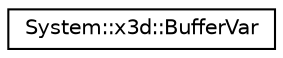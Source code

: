 digraph G
{
  edge [fontname="Helvetica",fontsize="10",labelfontname="Helvetica",labelfontsize="10"];
  node [fontname="Helvetica",fontsize="10",shape=record];
  rankdir="LR";
  Node1 [label="System::x3d::BufferVar",height=0.2,width=0.4,color="black", fillcolor="white", style="filled",URL="$class_system_1_1x3d_1_1_buffer_var.html"];
}
